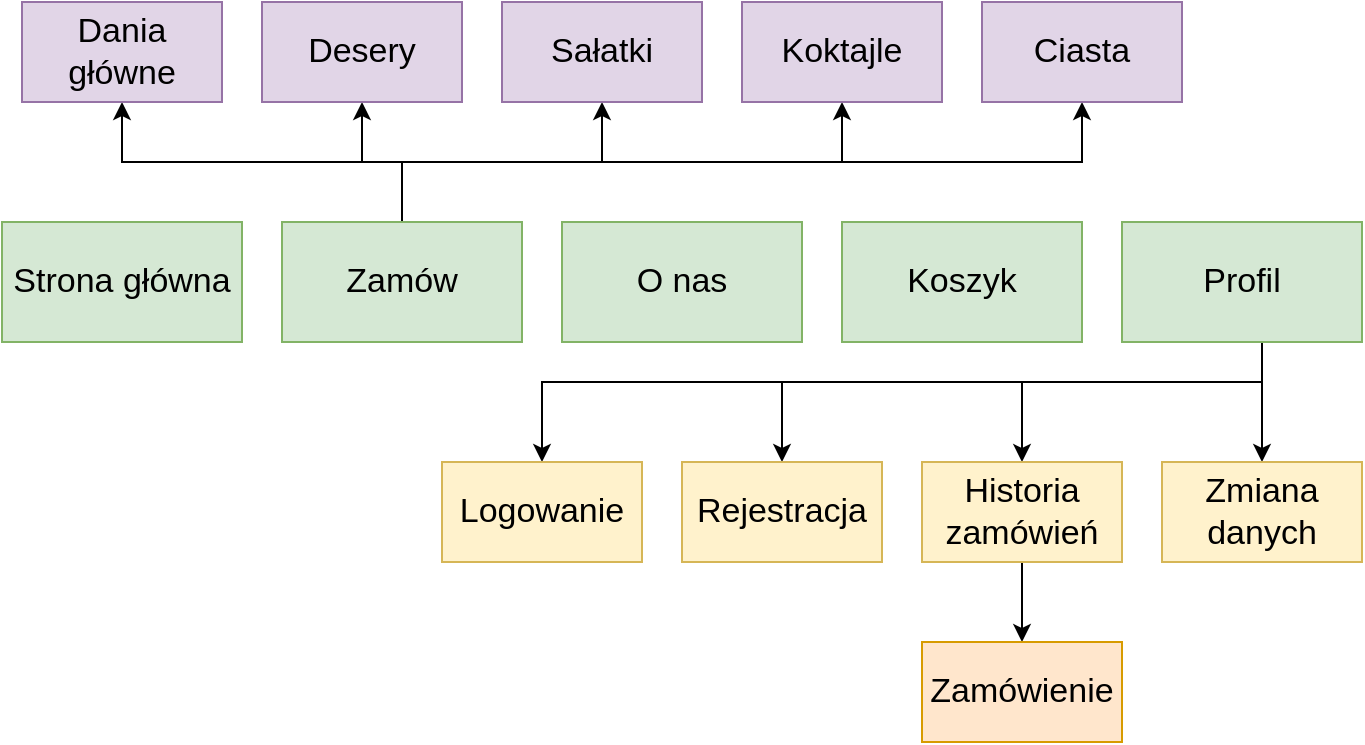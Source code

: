 <mxfile version="15.5.6" type="device"><diagram id="n2EWy7CugCpUNVSw2rmT" name="Page-1"><mxGraphModel dx="1382" dy="756" grid="1" gridSize="10" guides="1" tooltips="1" connect="1" arrows="1" fold="1" page="1" pageScale="1" pageWidth="827" pageHeight="1169" math="0" shadow="0"><root><mxCell id="0"/><mxCell id="1" parent="0"/><mxCell id="8b9cnLdzdYy33Jq1w4UK-1" value="&lt;font style=&quot;font-size: 17px&quot;&gt;Strona główna&lt;/font&gt;" style="rounded=0;whiteSpace=wrap;html=1;fillColor=#d5e8d4;strokeColor=#82b366;" vertex="1" parent="1"><mxGeometry x="100" y="350" width="120" height="60" as="geometry"/></mxCell><mxCell id="8b9cnLdzdYy33Jq1w4UK-24" value="" style="edgeStyle=orthogonalEdgeStyle;rounded=0;orthogonalLoop=1;jettySize=auto;html=1;fontSize=17;" edge="1" parent="1" source="8b9cnLdzdYy33Jq1w4UK-2" target="8b9cnLdzdYy33Jq1w4UK-22"><mxGeometry relative="1" as="geometry"/></mxCell><mxCell id="8b9cnLdzdYy33Jq1w4UK-25" style="edgeStyle=orthogonalEdgeStyle;rounded=0;orthogonalLoop=1;jettySize=auto;html=1;exitX=0.5;exitY=0;exitDx=0;exitDy=0;entryX=0.5;entryY=1;entryDx=0;entryDy=0;fontSize=17;" edge="1" parent="1" source="8b9cnLdzdYy33Jq1w4UK-2" target="8b9cnLdzdYy33Jq1w4UK-19"><mxGeometry relative="1" as="geometry"/></mxCell><mxCell id="8b9cnLdzdYy33Jq1w4UK-26" style="edgeStyle=orthogonalEdgeStyle;rounded=0;orthogonalLoop=1;jettySize=auto;html=1;exitX=0.5;exitY=0;exitDx=0;exitDy=0;entryX=0.5;entryY=1;entryDx=0;entryDy=0;fontSize=17;" edge="1" parent="1" source="8b9cnLdzdYy33Jq1w4UK-2" target="8b9cnLdzdYy33Jq1w4UK-21"><mxGeometry relative="1" as="geometry"/></mxCell><mxCell id="8b9cnLdzdYy33Jq1w4UK-27" style="edgeStyle=orthogonalEdgeStyle;rounded=0;orthogonalLoop=1;jettySize=auto;html=1;exitX=0.5;exitY=0;exitDx=0;exitDy=0;entryX=0.5;entryY=1;entryDx=0;entryDy=0;fontSize=17;" edge="1" parent="1" source="8b9cnLdzdYy33Jq1w4UK-2" target="8b9cnLdzdYy33Jq1w4UK-20"><mxGeometry relative="1" as="geometry"/></mxCell><mxCell id="8b9cnLdzdYy33Jq1w4UK-28" style="edgeStyle=orthogonalEdgeStyle;rounded=0;orthogonalLoop=1;jettySize=auto;html=1;exitX=0.5;exitY=0;exitDx=0;exitDy=0;entryX=0.5;entryY=1;entryDx=0;entryDy=0;fontSize=17;" edge="1" parent="1" source="8b9cnLdzdYy33Jq1w4UK-2" target="8b9cnLdzdYy33Jq1w4UK-23"><mxGeometry relative="1" as="geometry"/></mxCell><mxCell id="8b9cnLdzdYy33Jq1w4UK-2" value="&lt;font style=&quot;font-size: 17px&quot;&gt;Zamów&lt;/font&gt;" style="rounded=0;whiteSpace=wrap;html=1;fillColor=#d5e8d4;strokeColor=#82b366;" vertex="1" parent="1"><mxGeometry x="240" y="350" width="120" height="60" as="geometry"/></mxCell><mxCell id="8b9cnLdzdYy33Jq1w4UK-3" value="&lt;font style=&quot;font-size: 17px&quot;&gt;O nas&lt;/font&gt;" style="rounded=0;whiteSpace=wrap;html=1;fillColor=#d5e8d4;strokeColor=#82b366;" vertex="1" parent="1"><mxGeometry x="380" y="350" width="120" height="60" as="geometry"/></mxCell><mxCell id="8b9cnLdzdYy33Jq1w4UK-4" value="&lt;font style=&quot;font-size: 17px&quot;&gt;Koszyk&lt;br&gt;&lt;/font&gt;" style="rounded=0;whiteSpace=wrap;html=1;fillColor=#d5e8d4;strokeColor=#82b366;" vertex="1" parent="1"><mxGeometry x="520" y="350" width="120" height="60" as="geometry"/></mxCell><mxCell id="8b9cnLdzdYy33Jq1w4UK-13" value="" style="edgeStyle=orthogonalEdgeStyle;rounded=0;orthogonalLoop=1;jettySize=auto;html=1;fontSize=17;" edge="1" parent="1" source="8b9cnLdzdYy33Jq1w4UK-5" target="8b9cnLdzdYy33Jq1w4UK-8"><mxGeometry relative="1" as="geometry"><Array as="points"><mxPoint x="730" y="420"/><mxPoint x="730" y="420"/></Array></mxGeometry></mxCell><mxCell id="8b9cnLdzdYy33Jq1w4UK-15" style="edgeStyle=orthogonalEdgeStyle;rounded=0;orthogonalLoop=1;jettySize=auto;html=1;exitX=0.5;exitY=1;exitDx=0;exitDy=0;entryX=0.5;entryY=0;entryDx=0;entryDy=0;fontSize=17;" edge="1" parent="1" source="8b9cnLdzdYy33Jq1w4UK-5" target="8b9cnLdzdYy33Jq1w4UK-9"><mxGeometry relative="1" as="geometry"><Array as="points"><mxPoint x="730" y="410"/><mxPoint x="730" y="430"/><mxPoint x="610" y="430"/></Array></mxGeometry></mxCell><mxCell id="8b9cnLdzdYy33Jq1w4UK-16" style="edgeStyle=orthogonalEdgeStyle;rounded=0;orthogonalLoop=1;jettySize=auto;html=1;exitX=0.5;exitY=1;exitDx=0;exitDy=0;entryX=0.5;entryY=0;entryDx=0;entryDy=0;fontSize=17;" edge="1" parent="1" source="8b9cnLdzdYy33Jq1w4UK-5" target="8b9cnLdzdYy33Jq1w4UK-10"><mxGeometry relative="1" as="geometry"><Array as="points"><mxPoint x="730" y="410"/><mxPoint x="730" y="430"/><mxPoint x="490" y="430"/></Array></mxGeometry></mxCell><mxCell id="8b9cnLdzdYy33Jq1w4UK-17" style="edgeStyle=orthogonalEdgeStyle;rounded=0;orthogonalLoop=1;jettySize=auto;html=1;exitX=0.5;exitY=1;exitDx=0;exitDy=0;entryX=0.5;entryY=0;entryDx=0;entryDy=0;fontSize=17;" edge="1" parent="1" source="8b9cnLdzdYy33Jq1w4UK-5" target="8b9cnLdzdYy33Jq1w4UK-7"><mxGeometry relative="1" as="geometry"><Array as="points"><mxPoint x="730" y="410"/><mxPoint x="730" y="430"/><mxPoint x="370" y="430"/></Array></mxGeometry></mxCell><mxCell id="8b9cnLdzdYy33Jq1w4UK-5" value="&lt;font style=&quot;font-size: 17px&quot;&gt;Profil&lt;br&gt;&lt;/font&gt;" style="rounded=0;whiteSpace=wrap;html=1;fillColor=#d5e8d4;strokeColor=#82b366;" vertex="1" parent="1"><mxGeometry x="660" y="350" width="120" height="60" as="geometry"/></mxCell><mxCell id="8b9cnLdzdYy33Jq1w4UK-7" value="&lt;font style=&quot;font-size: 17px&quot;&gt;Logowanie&lt;br&gt;&lt;/font&gt;" style="rounded=0;whiteSpace=wrap;html=1;fillColor=#fff2cc;strokeColor=#d6b656;" vertex="1" parent="1"><mxGeometry x="320" y="470" width="100" height="50" as="geometry"/></mxCell><mxCell id="8b9cnLdzdYy33Jq1w4UK-8" value="&lt;font style=&quot;font-size: 17px&quot;&gt;Zmiana danych&lt;br&gt;&lt;/font&gt;" style="rounded=0;whiteSpace=wrap;html=1;fillColor=#fff2cc;strokeColor=#d6b656;" vertex="1" parent="1"><mxGeometry x="680" y="470" width="100" height="50" as="geometry"/></mxCell><mxCell id="8b9cnLdzdYy33Jq1w4UK-30" value="" style="edgeStyle=orthogonalEdgeStyle;rounded=0;orthogonalLoop=1;jettySize=auto;html=1;fontSize=17;" edge="1" parent="1" source="8b9cnLdzdYy33Jq1w4UK-9" target="8b9cnLdzdYy33Jq1w4UK-29"><mxGeometry relative="1" as="geometry"/></mxCell><mxCell id="8b9cnLdzdYy33Jq1w4UK-9" value="&lt;font style=&quot;font-size: 17px&quot;&gt;Historia zamówień&lt;br&gt;&lt;/font&gt;" style="rounded=0;whiteSpace=wrap;html=1;fillColor=#fff2cc;strokeColor=#d6b656;" vertex="1" parent="1"><mxGeometry x="560" y="470" width="100" height="50" as="geometry"/></mxCell><mxCell id="8b9cnLdzdYy33Jq1w4UK-10" value="&lt;font style=&quot;font-size: 17px&quot;&gt;Rejestracja&lt;br&gt;&lt;/font&gt;" style="rounded=0;whiteSpace=wrap;html=1;fillColor=#fff2cc;strokeColor=#d6b656;" vertex="1" parent="1"><mxGeometry x="440" y="470" width="100" height="50" as="geometry"/></mxCell><mxCell id="8b9cnLdzdYy33Jq1w4UK-19" value="&lt;font style=&quot;font-size: 17px&quot;&gt;Dania główne&lt;br&gt;&lt;/font&gt;" style="rounded=0;whiteSpace=wrap;html=1;fillColor=#e1d5e7;strokeColor=#9673a6;" vertex="1" parent="1"><mxGeometry x="110" y="240" width="100" height="50" as="geometry"/></mxCell><mxCell id="8b9cnLdzdYy33Jq1w4UK-20" value="&lt;font style=&quot;font-size: 17px&quot;&gt;Koktajle&lt;br&gt;&lt;/font&gt;" style="rounded=0;whiteSpace=wrap;html=1;fillColor=#e1d5e7;strokeColor=#9673a6;" vertex="1" parent="1"><mxGeometry x="470" y="240" width="100" height="50" as="geometry"/></mxCell><mxCell id="8b9cnLdzdYy33Jq1w4UK-21" value="&lt;font style=&quot;font-size: 17px&quot;&gt;Sałatki&lt;br&gt;&lt;/font&gt;" style="rounded=0;whiteSpace=wrap;html=1;fillColor=#e1d5e7;strokeColor=#9673a6;" vertex="1" parent="1"><mxGeometry x="350" y="240" width="100" height="50" as="geometry"/></mxCell><mxCell id="8b9cnLdzdYy33Jq1w4UK-22" value="&lt;font style=&quot;font-size: 17px&quot;&gt;Desery&lt;br&gt;&lt;/font&gt;" style="rounded=0;whiteSpace=wrap;html=1;fillColor=#e1d5e7;strokeColor=#9673a6;" vertex="1" parent="1"><mxGeometry x="230" y="240" width="100" height="50" as="geometry"/></mxCell><mxCell id="8b9cnLdzdYy33Jq1w4UK-23" value="&lt;font style=&quot;font-size: 17px&quot;&gt;Ciasta&lt;br&gt;&lt;/font&gt;" style="rounded=0;whiteSpace=wrap;html=1;fillColor=#e1d5e7;strokeColor=#9673a6;" vertex="1" parent="1"><mxGeometry x="590" y="240" width="100" height="50" as="geometry"/></mxCell><mxCell id="8b9cnLdzdYy33Jq1w4UK-29" value="&lt;font style=&quot;font-size: 17px&quot;&gt;Zamówienie&lt;br&gt;&lt;/font&gt;" style="rounded=0;whiteSpace=wrap;html=1;fillColor=#ffe6cc;strokeColor=#d79b00;" vertex="1" parent="1"><mxGeometry x="560" y="560" width="100" height="50" as="geometry"/></mxCell></root></mxGraphModel></diagram></mxfile>